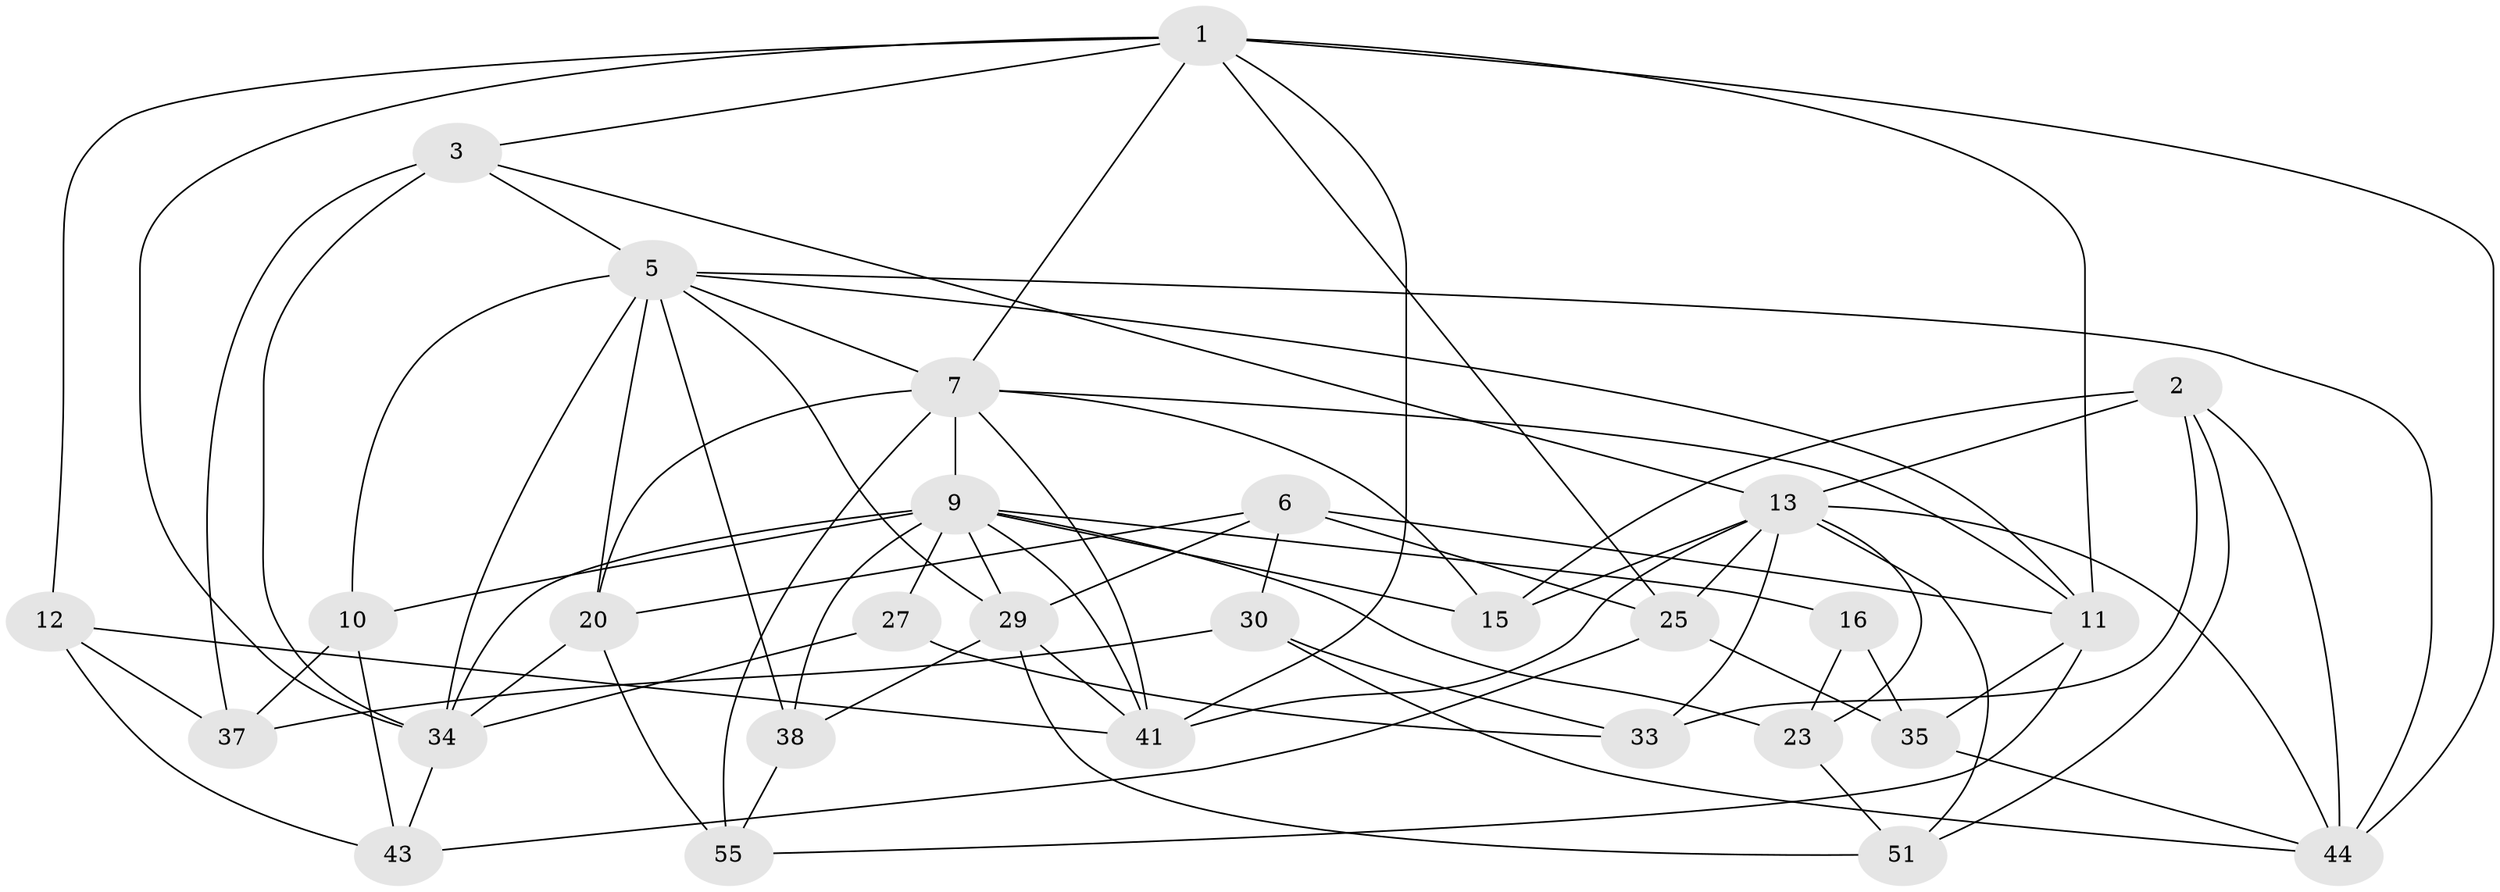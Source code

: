 // original degree distribution, {4: 1.0}
// Generated by graph-tools (version 1.1) at 2025/16/03/09/25 04:16:15]
// undirected, 29 vertices, 77 edges
graph export_dot {
graph [start="1"]
  node [color=gray90,style=filled];
  1 [super="+4"];
  2 [super="+49"];
  3 [super="+57"];
  5 [super="+42+21+22"];
  6 [super="+56"];
  7 [super="+52+32+24"];
  9 [super="+17"];
  10;
  11 [super="+47"];
  12;
  13 [super="+18+14"];
  15;
  16;
  20 [super="+31"];
  23;
  25 [super="+28"];
  27;
  29 [super="+50"];
  30;
  33;
  34 [super="+36+53"];
  35;
  37;
  38;
  41 [super="+48"];
  43;
  44 [super="+45"];
  51;
  55;
  1 -- 41;
  1 -- 7;
  1 -- 11;
  1 -- 34;
  1 -- 3;
  1 -- 25;
  1 -- 12;
  1 -- 44;
  2 -- 33;
  2 -- 51;
  2 -- 44;
  2 -- 13 [weight=2];
  2 -- 15;
  3 -- 5;
  3 -- 34 [weight=2];
  3 -- 37;
  3 -- 13;
  5 -- 10;
  5 -- 29;
  5 -- 34;
  5 -- 38;
  5 -- 11;
  5 -- 20 [weight=2];
  5 -- 44;
  5 -- 7;
  6 -- 11;
  6 -- 29;
  6 -- 25 [weight=2];
  6 -- 30;
  6 -- 20;
  7 -- 20 [weight=3];
  7 -- 15;
  7 -- 55;
  7 -- 9 [weight=3];
  7 -- 11;
  7 -- 41;
  9 -- 16 [weight=2];
  9 -- 15;
  9 -- 34;
  9 -- 38;
  9 -- 10;
  9 -- 41;
  9 -- 23;
  9 -- 27 [weight=2];
  9 -- 29;
  10 -- 43;
  10 -- 37;
  11 -- 55;
  11 -- 35;
  12 -- 43;
  12 -- 37;
  12 -- 41;
  13 -- 41;
  13 -- 23;
  13 -- 44;
  13 -- 25;
  13 -- 33;
  13 -- 51;
  13 -- 15;
  16 -- 23;
  16 -- 35;
  20 -- 34;
  20 -- 55;
  23 -- 51;
  25 -- 35;
  25 -- 43;
  27 -- 33;
  27 -- 34;
  29 -- 41;
  29 -- 38;
  29 -- 51;
  30 -- 33;
  30 -- 37;
  30 -- 44;
  34 -- 43;
  35 -- 44;
  38 -- 55;
}
